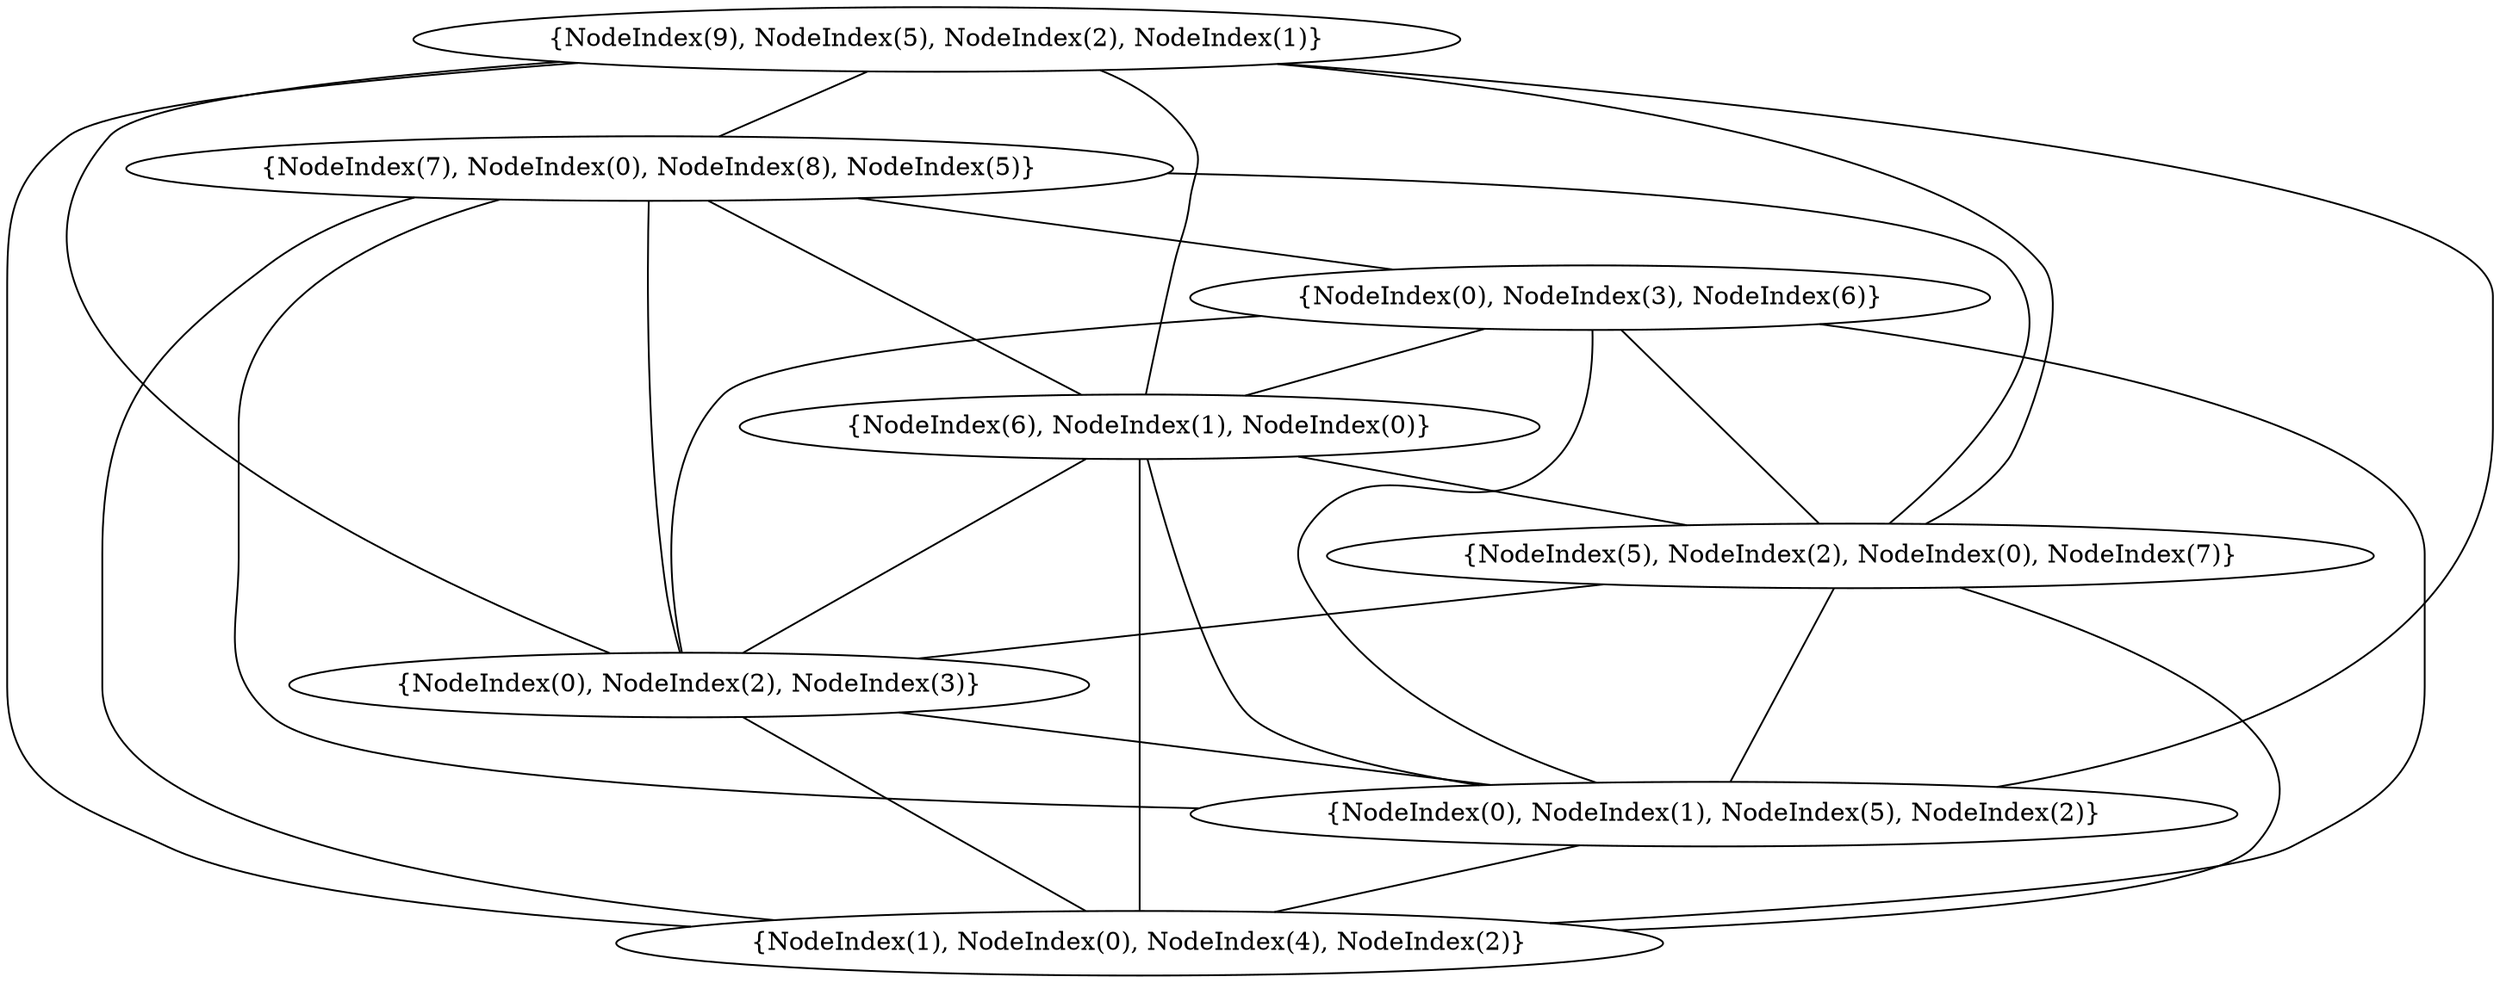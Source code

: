 graph {
    0 [ label = "{NodeIndex(1), NodeIndex(0), NodeIndex(4), NodeIndex(2)}" ]
    1 [ label = "{NodeIndex(0), NodeIndex(1), NodeIndex(5), NodeIndex(2)}" ]
    2 [ label = "{NodeIndex(0), NodeIndex(2), NodeIndex(3)}" ]
    3 [ label = "{NodeIndex(5), NodeIndex(2), NodeIndex(0), NodeIndex(7)}" ]
    4 [ label = "{NodeIndex(6), NodeIndex(1), NodeIndex(0)}" ]
    5 [ label = "{NodeIndex(0), NodeIndex(3), NodeIndex(6)}" ]
    6 [ label = "{NodeIndex(7), NodeIndex(0), NodeIndex(8), NodeIndex(5)}" ]
    7 [ label = "{NodeIndex(9), NodeIndex(5), NodeIndex(2), NodeIndex(1)}" ]
    1 -- 0 [ ]
    2 -- 0 [ ]
    2 -- 1 [ ]
    3 -- 0 [ ]
    3 -- 1 [ ]
    3 -- 2 [ ]
    4 -- 0 [ ]
    4 -- 1 [ ]
    4 -- 2 [ ]
    4 -- 3 [ ]
    5 -- 0 [ ]
    5 -- 1 [ ]
    5 -- 2 [ ]
    5 -- 3 [ ]
    5 -- 4 [ ]
    6 -- 0 [ ]
    6 -- 1 [ ]
    6 -- 2 [ ]
    6 -- 3 [ ]
    6 -- 4 [ ]
    6 -- 5 [ ]
    7 -- 0 [ ]
    7 -- 1 [ ]
    7 -- 2 [ ]
    7 -- 3 [ ]
    7 -- 4 [ ]
    7 -- 6 [ ]
}
